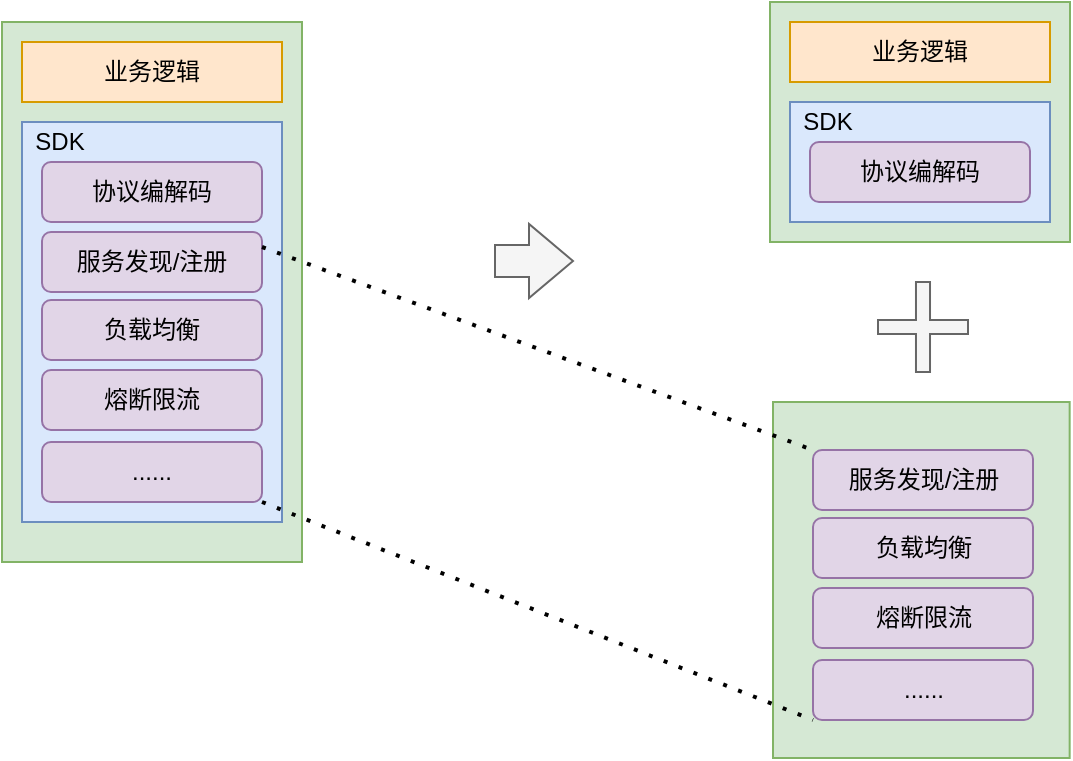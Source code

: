 <mxfile version="15.8.9" type="github">
  <diagram id="BMV4pajkjTuRC8wFKSMc" name="Page-1">
    <mxGraphModel dx="2066" dy="1153" grid="1" gridSize="12" guides="1" tooltips="1" connect="1" arrows="1" fold="1" page="1" pageScale="1" pageWidth="827" pageHeight="1169" math="0" shadow="0">
      <root>
        <mxCell id="0" />
        <mxCell id="1" parent="0" />
        <mxCell id="xkxuNR7XWLQNJIoaxg5K-22" value="" style="rounded=0;whiteSpace=wrap;html=1;fillColor=#d5e8d4;strokeColor=#82b366;" parent="1" vertex="1">
          <mxGeometry x="506.5" y="380" width="148.33" height="178" as="geometry" />
        </mxCell>
        <mxCell id="xkxuNR7XWLQNJIoaxg5K-3" value="" style="rounded=0;whiteSpace=wrap;html=1;fillColor=#d5e8d4;strokeColor=#82b366;" parent="1" vertex="1">
          <mxGeometry x="121" y="190" width="150" height="270" as="geometry" />
        </mxCell>
        <mxCell id="xkxuNR7XWLQNJIoaxg5K-4" value="业务逻辑" style="rounded=0;whiteSpace=wrap;html=1;fillColor=#ffe6cc;strokeColor=#d79b00;" parent="1" vertex="1">
          <mxGeometry x="131" y="200" width="130" height="30" as="geometry" />
        </mxCell>
        <mxCell id="xkxuNR7XWLQNJIoaxg5K-5" value="" style="rounded=0;whiteSpace=wrap;html=1;fillColor=#dae8fc;strokeColor=#6c8ebf;" parent="1" vertex="1">
          <mxGeometry x="131" y="240" width="130" height="200" as="geometry" />
        </mxCell>
        <mxCell id="xkxuNR7XWLQNJIoaxg5K-6" value="协议编解码" style="rounded=1;whiteSpace=wrap;html=1;fillColor=#e1d5e7;strokeColor=#9673a6;" parent="1" vertex="1">
          <mxGeometry x="141" y="260" width="110" height="30" as="geometry" />
        </mxCell>
        <mxCell id="xkxuNR7XWLQNJIoaxg5K-7" value="服务发现/注册" style="rounded=1;whiteSpace=wrap;html=1;fillColor=#e1d5e7;strokeColor=#9673a6;" parent="1" vertex="1">
          <mxGeometry x="141" y="295" width="110" height="30" as="geometry" />
        </mxCell>
        <mxCell id="xkxuNR7XWLQNJIoaxg5K-8" value="负载均衡" style="rounded=1;whiteSpace=wrap;html=1;fillColor=#e1d5e7;strokeColor=#9673a6;" parent="1" vertex="1">
          <mxGeometry x="141" y="329" width="110" height="30" as="geometry" />
        </mxCell>
        <mxCell id="xkxuNR7XWLQNJIoaxg5K-9" value="熔断限流" style="rounded=1;whiteSpace=wrap;html=1;fillColor=#e1d5e7;strokeColor=#9673a6;" parent="1" vertex="1">
          <mxGeometry x="141" y="364" width="110" height="30" as="geometry" />
        </mxCell>
        <mxCell id="xkxuNR7XWLQNJIoaxg5K-10" value="......" style="rounded=1;whiteSpace=wrap;html=1;fillColor=#e1d5e7;strokeColor=#9673a6;" parent="1" vertex="1">
          <mxGeometry x="141" y="400" width="110" height="30" as="geometry" />
        </mxCell>
        <mxCell id="xkxuNR7XWLQNJIoaxg5K-11" value="SDK" style="text;html=1;strokeColor=none;fillColor=none;align=center;verticalAlign=middle;whiteSpace=wrap;rounded=0;" parent="1" vertex="1">
          <mxGeometry x="120" y="235" width="60" height="30" as="geometry" />
        </mxCell>
        <mxCell id="xkxuNR7XWLQNJIoaxg5K-12" value="" style="shape=flexArrow;endArrow=classic;html=1;rounded=0;width=16;endSize=7;fillColor=#f5f5f5;strokeColor=#666666;" parent="1" edge="1">
          <mxGeometry width="50" height="50" relative="1" as="geometry">
            <mxPoint x="367" y="309.5" as="sourcePoint" />
            <mxPoint x="407" y="309.5" as="targetPoint" />
          </mxGeometry>
        </mxCell>
        <mxCell id="xkxuNR7XWLQNJIoaxg5K-13" value="" style="rounded=0;whiteSpace=wrap;html=1;fillColor=#d5e8d4;strokeColor=#82b366;" parent="1" vertex="1">
          <mxGeometry x="505" y="180" width="150" height="120" as="geometry" />
        </mxCell>
        <mxCell id="xkxuNR7XWLQNJIoaxg5K-14" value="业务逻辑" style="rounded=0;whiteSpace=wrap;html=1;fillColor=#ffe6cc;strokeColor=#d79b00;" parent="1" vertex="1">
          <mxGeometry x="515" y="190" width="130" height="30" as="geometry" />
        </mxCell>
        <mxCell id="xkxuNR7XWLQNJIoaxg5K-15" value="" style="rounded=0;whiteSpace=wrap;html=1;fillColor=#dae8fc;strokeColor=#6c8ebf;" parent="1" vertex="1">
          <mxGeometry x="515" y="230" width="130" height="60" as="geometry" />
        </mxCell>
        <mxCell id="xkxuNR7XWLQNJIoaxg5K-16" value="协议编解码" style="rounded=1;whiteSpace=wrap;html=1;fillColor=#e1d5e7;strokeColor=#9673a6;" parent="1" vertex="1">
          <mxGeometry x="525" y="250" width="110" height="30" as="geometry" />
        </mxCell>
        <mxCell id="xkxuNR7XWLQNJIoaxg5K-21" value="SDK" style="text;html=1;strokeColor=none;fillColor=none;align=center;verticalAlign=middle;whiteSpace=wrap;rounded=0;" parent="1" vertex="1">
          <mxGeometry x="504" y="225" width="60" height="30" as="geometry" />
        </mxCell>
        <mxCell id="xkxuNR7XWLQNJIoaxg5K-26" value="服务发现/注册" style="rounded=1;whiteSpace=wrap;html=1;fillColor=#e1d5e7;strokeColor=#9673a6;" parent="1" vertex="1">
          <mxGeometry x="526.5" y="404" width="110" height="30" as="geometry" />
        </mxCell>
        <mxCell id="xkxuNR7XWLQNJIoaxg5K-27" value="负载均衡" style="rounded=1;whiteSpace=wrap;html=1;fillColor=#e1d5e7;strokeColor=#9673a6;" parent="1" vertex="1">
          <mxGeometry x="526.5" y="438" width="110" height="30" as="geometry" />
        </mxCell>
        <mxCell id="xkxuNR7XWLQNJIoaxg5K-28" value="熔断限流" style="rounded=1;whiteSpace=wrap;html=1;fillColor=#e1d5e7;strokeColor=#9673a6;" parent="1" vertex="1">
          <mxGeometry x="526.5" y="473" width="110" height="30" as="geometry" />
        </mxCell>
        <mxCell id="xkxuNR7XWLQNJIoaxg5K-29" value="......" style="rounded=1;whiteSpace=wrap;html=1;fillColor=#e1d5e7;strokeColor=#9673a6;" parent="1" vertex="1">
          <mxGeometry x="526.5" y="509" width="110" height="30" as="geometry" />
        </mxCell>
        <mxCell id="xkxuNR7XWLQNJIoaxg5K-31" value="" style="shape=cross;whiteSpace=wrap;html=1;fillColor=#f5f5f5;strokeColor=#666666;size=0.156;fontColor=#333333;" parent="1" vertex="1">
          <mxGeometry x="559" y="320" width="45" height="45" as="geometry" />
        </mxCell>
        <mxCell id="xkxuNR7XWLQNJIoaxg5K-56" value="" style="endArrow=none;dashed=1;html=1;dashPattern=1 3;strokeWidth=2;rounded=0;fontSize=14;jumpStyle=none;exitX=1;exitY=0.25;exitDx=0;exitDy=0;" parent="1" source="xkxuNR7XWLQNJIoaxg5K-7" edge="1">
          <mxGeometry width="50" height="50" relative="1" as="geometry">
            <mxPoint x="476.5" y="454" as="sourcePoint" />
            <mxPoint x="526.5" y="404" as="targetPoint" />
          </mxGeometry>
        </mxCell>
        <mxCell id="xkxuNR7XWLQNJIoaxg5K-57" value="" style="endArrow=none;dashed=1;html=1;dashPattern=1 3;strokeWidth=2;rounded=0;fontSize=14;jumpStyle=none;exitX=1;exitY=1;exitDx=0;exitDy=0;entryX=0;entryY=1;entryDx=0;entryDy=0;" parent="1" source="xkxuNR7XWLQNJIoaxg5K-10" target="xkxuNR7XWLQNJIoaxg5K-29" edge="1">
          <mxGeometry width="50" height="50" relative="1" as="geometry">
            <mxPoint x="263" y="314.5" as="sourcePoint" />
            <mxPoint x="538.5" y="416" as="targetPoint" />
          </mxGeometry>
        </mxCell>
      </root>
    </mxGraphModel>
  </diagram>
</mxfile>
